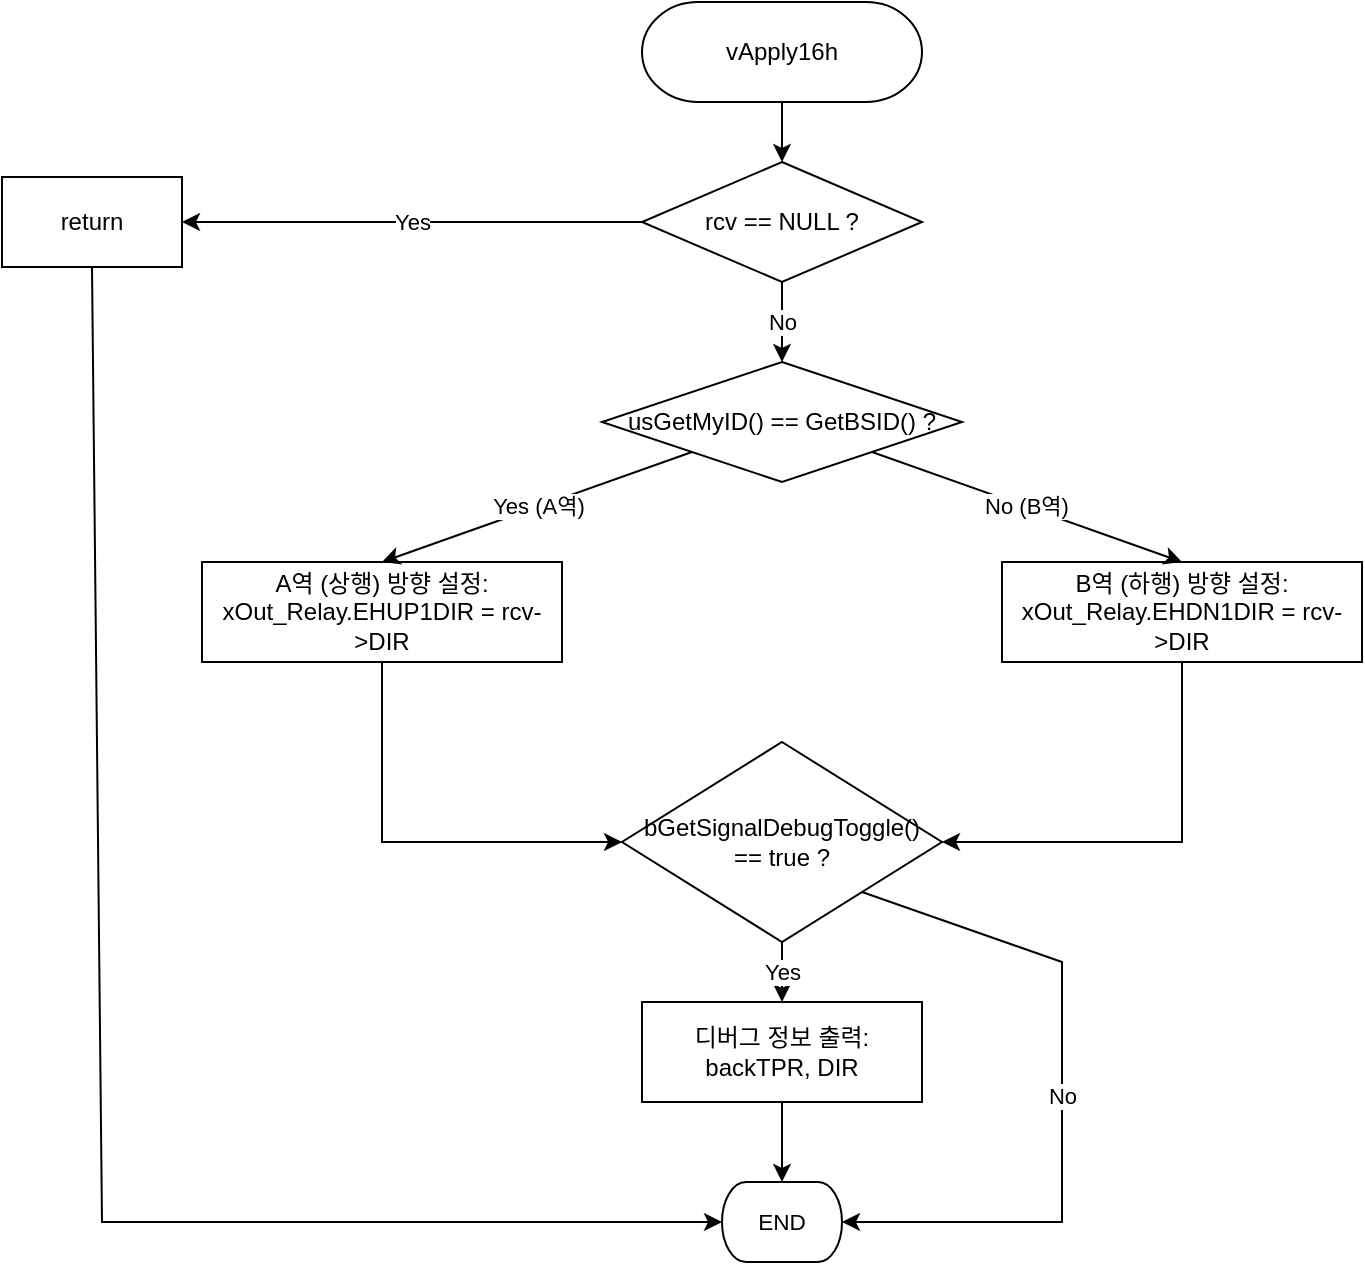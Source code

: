 <mxfile version="20.3.0" type="device" pages="5"><diagram id="k9ZunnrIGjmD31gXkSoa" name="vApply16h"><mxGraphModel dx="1209" dy="844" grid="1" gridSize="10" guides="1" tooltips="1" connect="1" arrows="1" fold="1" page="1" pageScale="1" pageWidth="827" pageHeight="1169" math="0" shadow="0"><root><mxCell id="0"/><mxCell id="1" parent="0"/><UserObject label="&lt;div style=&quot;&quot;&gt;&lt;font style=&quot;direction: ltr; line-height: 120%; opacity: 1;&quot;&gt;vApply16h&lt;/font&gt;&lt;/div&gt;" tags="순서도" id="Du2EGBB3eqvHjYYrZMoa-1"><mxCell style="verticalAlign=middle;align=center;overflow=width;vsdxID=2;fillColor=#FFFFFF;gradientColor=none;shape=stencil(tVLLDsIgEPwajiQIMfFe638Qu22JCM2Ctv69kK0Rm9qDibeZndkXC1NV6PUATIoQ0V9gNE3smToyKY3rAU1MiKmaqar1CB36m2uIDzo7M7r6e64wUZ4UOUWKB9GdIH4irzWu8B42vRrPScNFXZzN+5mvl3qJXE8mcPRRR+Pdh2Y1dsBTE95a3c0TkBRGgKEIb6wg1/r+ssCXd/vLCgm8z9caa+n6pb48dwrRV1H1Ew==);strokeColor=#000000;spacingTop=-1;spacingBottom=-1;spacingLeft=-1;spacingRight=-1;points=[[0.5,1,0],[0.5,0,0],[0,0.5,0],[1,0.5,0]];labelBackgroundColor=none;rounded=0;html=1;whiteSpace=wrap;strokeWidth=1;fontStyle=0" vertex="1" parent="1"><mxGeometry x="510" y="260" width="140" height="50" as="geometry"/></mxCell></UserObject><mxCell id="Du2EGBB3eqvHjYYrZMoa-2" value="rcv == NULL ?" style="rhombus;whiteSpace=wrap;html=1;strokeWidth=1;fontStyle=0;fillColor=none;strokeColor=#000000;" vertex="1" parent="1"><mxGeometry x="510" y="340" width="140" height="60" as="geometry"/></mxCell><mxCell id="Du2EGBB3eqvHjYYrZMoa-3" value="return" style="rounded=0;whiteSpace=wrap;html=1;strokeWidth=1;fontStyle=0;fillColor=none;strokeColor=#000000;" vertex="1" parent="1"><mxGeometry x="190" y="347.5" width="90" height="45" as="geometry"/></mxCell><mxCell id="Du2EGBB3eqvHjYYrZMoa-4" value="usGetMyID() == GetBSID() ?" style="rhombus;whiteSpace=wrap;html=1;strokeWidth=1;fontStyle=0;fillColor=none;strokeColor=#000000;" vertex="1" parent="1"><mxGeometry x="490" y="440" width="180" height="60" as="geometry"/></mxCell><mxCell id="Du2EGBB3eqvHjYYrZMoa-5" value="A역 (상행) 방향 설정:&#10;xOut_Relay.EHUP1DIR = rcv-&gt;DIR" style="rounded=0;whiteSpace=wrap;html=1;strokeWidth=1;fontStyle=0;fillColor=none;strokeColor=#000000;" vertex="1" parent="1"><mxGeometry x="290" y="540" width="180" height="50" as="geometry"/></mxCell><mxCell id="Du2EGBB3eqvHjYYrZMoa-6" value="B역 (하행) 방향 설정:&#10;xOut_Relay.EHDN1DIR = rcv-&gt;DIR" style="rounded=0;whiteSpace=wrap;html=1;strokeWidth=1;fontStyle=0;fillColor=none;strokeColor=#000000;" vertex="1" parent="1"><mxGeometry x="690" y="540" width="180" height="50" as="geometry"/></mxCell><mxCell id="Du2EGBB3eqvHjYYrZMoa-7" value="bGetSignalDebugToggle()&#10;== true ?" style="rhombus;whiteSpace=wrap;html=1;strokeWidth=1;fontStyle=0;fillColor=none;strokeColor=#000000;" vertex="1" parent="1"><mxGeometry x="500" y="630" width="160" height="100" as="geometry"/></mxCell><mxCell id="Du2EGBB3eqvHjYYrZMoa-8" value="디버그 정보 출력:&#10;backTPR, DIR" style="rounded=0;whiteSpace=wrap;html=1;strokeWidth=1;fontStyle=0;fillColor=none;strokeColor=#000000;" vertex="1" parent="1"><mxGeometry x="510" y="760" width="140" height="50" as="geometry"/></mxCell><UserObject label="&lt;div style=&quot;font-size: 1px&quot;&gt;&lt;font style=&quot;font-size:11.29px;font-family:Arial;color:#000000;direction:ltr;letter-spacing:0px;line-height:120%;opacity:1&quot;&gt;END&lt;br&gt;&lt;/font&gt;&lt;/div&gt;" tags="순서도" id="Du2EGBB3eqvHjYYrZMoa-9"><mxCell style="verticalAlign=middle;align=center;overflow=width;vsdxID=77;fillColor=#FFFFFF;gradientColor=none;shape=stencil(tVLLDsIgEPwajiQIMfFe638Qu22JCM2Ctv69kK0Rm9qDibeZndkXC1NV6PUATIoQ0V9gNE3smToyKY3rAU1MiKmaqar1CB36m2uIDzo7M7r6e64wUZ4UOUWKB9GdIH4irzWu8B42vRrPScNFXZzN+5mvl3qJXE8mcPRRR+Pdh2Y1dsBTE95a3c0TkBRGgKEIb6wg1/r+ssCXd/vLCgm8z9caa+n6pb48dwrRV1H1Ew==);strokeColor=#000000;spacingTop=-1;spacingBottom=-1;spacingLeft=-1;spacingRight=-1;points=[[0.5,1,0],[0.5,0,0],[0,0.5,0],[1,0.5,0]];labelBackgroundColor=none;rounded=0;html=1;whiteSpace=wrap;strokeWidth=1;fontStyle=0" vertex="1" parent="1"><mxGeometry x="550" y="850" width="60" height="40" as="geometry"/></mxCell></UserObject><mxCell id="Du2EGBB3eqvHjYYrZMoa-10" value="" style="endArrow=classic;html=1;rounded=0;exitX=0.5;exitY=1;exitDx=0;exitDy=0;exitPerimeter=0;entryX=0.5;entryY=0;entryDx=0;entryDy=0;" edge="1" parent="1" source="Du2EGBB3eqvHjYYrZMoa-1" target="Du2EGBB3eqvHjYYrZMoa-2"><mxGeometry width="50" height="50" relative="1" as="geometry"><mxPoint x="580" y="310" as="sourcePoint"/><mxPoint x="580" y="340" as="targetPoint"/></mxGeometry></mxCell><mxCell id="Du2EGBB3eqvHjYYrZMoa-11" value="Yes" style="endArrow=classic;html=1;rounded=0;exitX=0;exitY=0.5;exitDx=0;exitDy=0;entryX=1;entryY=0.5;entryDx=0;entryDy=0;" edge="1" parent="1" source="Du2EGBB3eqvHjYYrZMoa-2" target="Du2EGBB3eqvHjYYrZMoa-3"><mxGeometry width="50" height="50" relative="1" as="geometry"><mxPoint x="510" y="370" as="sourcePoint"/><mxPoint x="410" y="370" as="targetPoint"/></mxGeometry></mxCell><mxCell id="Du2EGBB3eqvHjYYrZMoa-12" value="No" style="endArrow=classic;html=1;rounded=0;exitX=0.5;exitY=1;exitDx=0;exitDy=0;entryX=0.5;entryY=0;entryDx=0;entryDy=0;" edge="1" parent="1" source="Du2EGBB3eqvHjYYrZMoa-2" target="Du2EGBB3eqvHjYYrZMoa-4"><mxGeometry width="50" height="50" relative="1" as="geometry"><mxPoint x="580" y="400" as="sourcePoint"/><mxPoint x="580" y="440" as="targetPoint"/></mxGeometry></mxCell><mxCell id="Du2EGBB3eqvHjYYrZMoa-13" value="Yes (A역)" style="endArrow=classic;html=1;rounded=0;exitX=0;exitY=1;exitDx=0;exitDy=0;entryX=0.5;entryY=0;entryDx=0;entryDy=0;" edge="1" parent="1" source="Du2EGBB3eqvHjYYrZMoa-4" target="Du2EGBB3eqvHjYYrZMoa-5"><mxGeometry width="50" height="50" relative="1" as="geometry"><mxPoint x="490" y="500" as="sourcePoint"/><mxPoint x="380" y="540" as="targetPoint"/></mxGeometry></mxCell><mxCell id="Du2EGBB3eqvHjYYrZMoa-14" value="No (B역)" style="endArrow=classic;html=1;rounded=0;exitX=1;exitY=1;exitDx=0;exitDy=0;entryX=0.5;entryY=0;entryDx=0;entryDy=0;" edge="1" parent="1" source="Du2EGBB3eqvHjYYrZMoa-4" target="Du2EGBB3eqvHjYYrZMoa-6"><mxGeometry width="50" height="50" relative="1" as="geometry"><mxPoint x="670" y="500" as="sourcePoint"/><mxPoint x="780" y="540" as="targetPoint"/></mxGeometry></mxCell><mxCell id="Du2EGBB3eqvHjYYrZMoa-15" value="" style="endArrow=classic;html=1;rounded=0;exitX=0.5;exitY=1;exitDx=0;exitDy=0;entryX=0;entryY=0.5;entryDx=0;entryDy=0;" edge="1" parent="1" source="Du2EGBB3eqvHjYYrZMoa-5" target="Du2EGBB3eqvHjYYrZMoa-7"><mxGeometry width="50" height="50" relative="1" as="geometry"><mxPoint x="380" y="590" as="sourcePoint"/><mxPoint x="510" y="680" as="targetPoint"/><Array as="points"><mxPoint x="380" y="680"/></Array></mxGeometry></mxCell><mxCell id="Du2EGBB3eqvHjYYrZMoa-16" value="" style="endArrow=classic;html=1;rounded=0;exitX=0.5;exitY=1;exitDx=0;exitDy=0;entryX=1;entryY=0.5;entryDx=0;entryDy=0;" edge="1" parent="1" source="Du2EGBB3eqvHjYYrZMoa-6" target="Du2EGBB3eqvHjYYrZMoa-7"><mxGeometry width="50" height="50" relative="1" as="geometry"><mxPoint x="780" y="590" as="sourcePoint"/><mxPoint x="650" y="680" as="targetPoint"/><Array as="points"><mxPoint x="780" y="680"/></Array></mxGeometry></mxCell><mxCell id="Du2EGBB3eqvHjYYrZMoa-17" value="Yes" style="endArrow=classic;html=1;rounded=0;exitX=0.5;exitY=1;exitDx=0;exitDy=0;entryX=0.5;entryY=0;entryDx=0;entryDy=0;" edge="1" parent="1" source="Du2EGBB3eqvHjYYrZMoa-7" target="Du2EGBB3eqvHjYYrZMoa-8"><mxGeometry width="50" height="50" relative="1" as="geometry"><mxPoint x="580" y="720" as="sourcePoint"/><mxPoint x="580" y="760" as="targetPoint"/></mxGeometry></mxCell><mxCell id="Du2EGBB3eqvHjYYrZMoa-18" value="" style="endArrow=classic;html=1;rounded=0;exitX=0.5;exitY=1;exitDx=0;exitDy=0;entryX=0.5;entryY=0;entryDx=0;entryDy=0;entryPerimeter=0;" edge="1" parent="1" source="Du2EGBB3eqvHjYYrZMoa-8" target="Du2EGBB3eqvHjYYrZMoa-9"><mxGeometry width="50" height="50" relative="1" as="geometry"><mxPoint x="580" y="810" as="sourcePoint"/><mxPoint x="580" y="850" as="targetPoint"/></mxGeometry></mxCell><mxCell id="Du2EGBB3eqvHjYYrZMoa-19" value="No" style="endArrow=classic;html=1;rounded=0;exitX=1;exitY=1;exitDx=0;exitDy=0;entryX=1;entryY=0.5;entryDx=0;entryDy=0;entryPerimeter=0;" edge="1" parent="1" source="Du2EGBB3eqvHjYYrZMoa-7" target="Du2EGBB3eqvHjYYrZMoa-9"><mxGeometry width="50" height="50" relative="1" as="geometry"><mxPoint x="650" y="680" as="sourcePoint"/><mxPoint x="610" y="870" as="targetPoint"/><Array as="points"><mxPoint x="720" y="740"/><mxPoint x="720" y="870"/></Array></mxGeometry></mxCell><mxCell id="qNsbAd7Y-r7zuyhN8ob8-1" value="" style="endArrow=classic;html=1;rounded=0;exitX=0.5;exitY=1;exitDx=0;exitDy=0;entryX=0;entryY=0.5;entryDx=0;entryDy=0;entryPerimeter=0;" edge="1" parent="1" source="Du2EGBB3eqvHjYYrZMoa-3" target="Du2EGBB3eqvHjYYrZMoa-9"><mxGeometry width="50" height="50" relative="1" as="geometry"><mxPoint x="390" y="620" as="sourcePoint"/><mxPoint x="440" y="570" as="targetPoint"/><Array as="points"><mxPoint x="240" y="870"/></Array></mxGeometry></mxCell></root></mxGraphModel></diagram><diagram id="3wcxG2ZFXZUl04AWTKmH" name="vExtract_Numbers"><mxGraphModel dx="1209" dy="844" grid="1" gridSize="10" guides="1" tooltips="1" connect="1" arrows="1" fold="1" page="1" pageScale="1" pageWidth="827" pageHeight="1169" math="0" shadow="0"><root><mxCell id="0"/><mxCell id="1" parent="0"/><mxCell id="d7vy7xu4bIKSDUcM1_LZ-2" value="Init: t[32], t_idx=0" style="rounded=0;whiteSpace=wrap;html=1;fillColor=none;strokeColor=#000000;" vertex="1" parent="1"><mxGeometry x="689.3" y="320" width="200" height="60" as="geometry"/></mxCell><mxCell id="d7vy7xu4bIKSDUcM1_LZ-3" value="in_len = strlen(in)" style="rounded=0;whiteSpace=wrap;html=1;fillColor=none;strokeColor=#000000;" vertex="1" parent="1"><mxGeometry x="689.3" y="410" width="200" height="60" as="geometry"/></mxCell><mxCell id="d7vy7xu4bIKSDUcM1_LZ-4" value="for i=0; i&lt;in_len ?" style="rhombus;whiteSpace=wrap;html=1;fillColor=none;strokeColor=#000000;" vertex="1" parent="1"><mxGeometry x="710" y="520" width="160" height="80" as="geometry"/></mxCell><mxCell id="d7vy7xu4bIKSDUcM1_LZ-5" value="isdigit(in[i]) ?" style="rhombus;whiteSpace=wrap;html=1;fillColor=none;strokeColor=#000000;" vertex="1" parent="1"><mxGeometry x="710" y="730" width="160" height="80" as="geometry"/></mxCell><mxCell id="d7vy7xu4bIKSDUcM1_LZ-6" value="t[t_idx]=in[i]; t_idx++" style="rounded=0;whiteSpace=wrap;html=1;fillColor=none;strokeColor=#000000;" vertex="1" parent="1"><mxGeometry x="705" y="870" width="170" height="40" as="geometry"/></mxCell><mxCell id="d7vy7xu4bIKSDUcM1_LZ-7" value="i++ (loop)" style="rounded=0;whiteSpace=wrap;html=1;fillColor=none;strokeColor=#000000;" vertex="1" parent="1"><mxGeometry x="920" y="1000" width="110" height="50" as="geometry"/></mxCell><mxCell id="d7vy7xu4bIKSDUcM1_LZ-8" value="t[t_idx] = '\\0'" style="rounded=0;whiteSpace=wrap;html=1;fillColor=none;strokeColor=#000000;" vertex="1" parent="1"><mxGeometry x="556.62" y="1020" width="125.35" height="50" as="geometry"/></mxCell><mxCell id="d7vy7xu4bIKSDUcM1_LZ-9" value="strcpy(extractednumbers, t)" style="rounded=0;whiteSpace=wrap;html=1;fillColor=none;strokeColor=#000000;" vertex="1" parent="1"><mxGeometry x="533.94" y="1150" width="170.7" height="50" as="geometry"/></mxCell><mxCell id="d7vy7xu4bIKSDUcM1_LZ-11" style="edgeStyle=orthogonalEdgeStyle;rounded=0;html=1;exitX=0.5;exitY=1;exitDx=0;exitDy=0;exitPerimeter=0;" edge="1" parent="1" source="hfyhXE3q8yV0sxHldmx7-1" target="d7vy7xu4bIKSDUcM1_LZ-2"><mxGeometry relative="1" as="geometry"><mxPoint x="789.3" y="290" as="sourcePoint"/></mxGeometry></mxCell><mxCell id="d7vy7xu4bIKSDUcM1_LZ-12" style="edgeStyle=orthogonalEdgeStyle;rounded=0;html=1;" edge="1" parent="1" source="d7vy7xu4bIKSDUcM1_LZ-2" target="d7vy7xu4bIKSDUcM1_LZ-3"><mxGeometry relative="1" as="geometry"/></mxCell><mxCell id="d7vy7xu4bIKSDUcM1_LZ-13" style="edgeStyle=orthogonalEdgeStyle;rounded=0;html=1;" edge="1" parent="1" source="d7vy7xu4bIKSDUcM1_LZ-3" target="d7vy7xu4bIKSDUcM1_LZ-4"><mxGeometry relative="1" as="geometry"/></mxCell><mxCell id="d7vy7xu4bIKSDUcM1_LZ-15" style="edgeStyle=orthogonalEdgeStyle;rounded=0;html=1;exitX=0.5;exitY=1;exitDx=0;exitDy=0;entryX=0.5;entryY=0;entryDx=0;entryDy=0;" edge="1" parent="1" source="d7vy7xu4bIKSDUcM1_LZ-4" target="d7vy7xu4bIKSDUcM1_LZ-29"><mxGeometry relative="1" as="geometry"/></mxCell><mxCell id="d7vy7xu4bIKSDUcM1_LZ-17" style="edgeStyle=orthogonalEdgeStyle;rounded=0;html=1;exitX=0;exitY=0.5;exitDx=0;exitDy=0;" edge="1" parent="1" source="d7vy7xu4bIKSDUcM1_LZ-4" target="d7vy7xu4bIKSDUcM1_LZ-8"><mxGeometry relative="1" as="geometry"/></mxCell><mxCell id="d7vy7xu4bIKSDUcM1_LZ-19" style="edgeStyle=orthogonalEdgeStyle;rounded=0;html=1;" edge="1" parent="1" source="d7vy7xu4bIKSDUcM1_LZ-5" target="d7vy7xu4bIKSDUcM1_LZ-6"><mxGeometry relative="1" as="geometry"/></mxCell><mxCell id="d7vy7xu4bIKSDUcM1_LZ-26" value="Yes" style="edgeLabel;html=1;align=center;verticalAlign=middle;resizable=0;points=[];" vertex="1" connectable="0" parent="d7vy7xu4bIKSDUcM1_LZ-19"><mxGeometry x="-0.346" y="-4" relative="1" as="geometry"><mxPoint as="offset"/></mxGeometry></mxCell><mxCell id="d7vy7xu4bIKSDUcM1_LZ-21" style="edgeStyle=orthogonalEdgeStyle;rounded=0;html=1;" edge="1" parent="1" source="d7vy7xu4bIKSDUcM1_LZ-5" target="d7vy7xu4bIKSDUcM1_LZ-7"><mxGeometry relative="1" as="geometry"/></mxCell><mxCell id="d7vy7xu4bIKSDUcM1_LZ-27" value="No" style="edgeLabel;html=1;align=center;verticalAlign=middle;resizable=0;points=[];" vertex="1" connectable="0" parent="d7vy7xu4bIKSDUcM1_LZ-21"><mxGeometry x="-0.611" y="3" relative="1" as="geometry"><mxPoint as="offset"/></mxGeometry></mxCell><mxCell id="d7vy7xu4bIKSDUcM1_LZ-23" style="edgeStyle=orthogonalEdgeStyle;rounded=0;html=1;exitX=1;exitY=0.5;exitDx=0;exitDy=0;entryX=1;entryY=0.5;entryDx=0;entryDy=0;" edge="1" parent="1" source="d7vy7xu4bIKSDUcM1_LZ-7" target="d7vy7xu4bIKSDUcM1_LZ-4"><mxGeometry relative="1" as="geometry"><mxPoint x="980" y="890" as="targetPoint"/></mxGeometry></mxCell><mxCell id="d7vy7xu4bIKSDUcM1_LZ-28" value="&lt;span style=&quot;font-size: 12px; background-color: rgb(236, 236, 236);&quot;&gt;Loop back&lt;/span&gt;" style="edgeLabel;html=1;align=center;verticalAlign=middle;resizable=0;points=[];" vertex="1" connectable="0" parent="d7vy7xu4bIKSDUcM1_LZ-23"><mxGeometry x="0.121" relative="1" as="geometry"><mxPoint as="offset"/></mxGeometry></mxCell><mxCell id="d7vy7xu4bIKSDUcM1_LZ-24" style="edgeStyle=orthogonalEdgeStyle;rounded=0;html=1;" edge="1" parent="1" source="d7vy7xu4bIKSDUcM1_LZ-8" target="d7vy7xu4bIKSDUcM1_LZ-9"><mxGeometry relative="1" as="geometry"/></mxCell><mxCell id="d7vy7xu4bIKSDUcM1_LZ-25" style="edgeStyle=orthogonalEdgeStyle;rounded=0;html=1;entryX=0.5;entryY=0;entryDx=0;entryDy=0;entryPerimeter=0;" edge="1" parent="1" source="d7vy7xu4bIKSDUcM1_LZ-9" target="DBRu5ljZS1GIe6ml2C5b-1"><mxGeometry relative="1" as="geometry"><mxPoint x="619.3" y="1260" as="targetPoint"/></mxGeometry></mxCell><mxCell id="d7vy7xu4bIKSDUcM1_LZ-29" value="iTmpD = in[ i ];" style="rounded=0;whiteSpace=wrap;html=1;fillColor=none;strokeColor=#000000;" vertex="1" parent="1"><mxGeometry x="735" y="630" width="110" height="50" as="geometry"/></mxCell><mxCell id="d7vy7xu4bIKSDUcM1_LZ-30" value="" style="endArrow=classic;html=1;rounded=0;entryX=0.5;entryY=0;entryDx=0;entryDy=0;exitX=0.5;exitY=1;exitDx=0;exitDy=0;" edge="1" parent="1" source="d7vy7xu4bIKSDUcM1_LZ-29" target="d7vy7xu4bIKSDUcM1_LZ-5"><mxGeometry width="50" height="50" relative="1" as="geometry"><mxPoint x="750" y="950" as="sourcePoint"/><mxPoint x="800" y="900" as="targetPoint"/></mxGeometry></mxCell><mxCell id="d7vy7xu4bIKSDUcM1_LZ-31" value="" style="endArrow=classic;html=1;rounded=0;entryX=0;entryY=0.5;entryDx=0;entryDy=0;exitX=0.5;exitY=1;exitDx=0;exitDy=0;" edge="1" parent="1" source="d7vy7xu4bIKSDUcM1_LZ-6" target="d7vy7xu4bIKSDUcM1_LZ-7"><mxGeometry width="50" height="50" relative="1" as="geometry"><mxPoint x="750" y="950" as="sourcePoint"/><mxPoint x="800" y="900" as="targetPoint"/><Array as="points"><mxPoint x="790" y="1025"/></Array></mxGeometry></mxCell><UserObject label="&lt;div style=&quot;&quot;&gt;&lt;font style=&quot;direction: ltr; line-height: 120%; opacity: 1;&quot;&gt;vExtract_Numbers&lt;/font&gt;&lt;/div&gt;" tags="순서도" id="hfyhXE3q8yV0sxHldmx7-1"><mxCell style="verticalAlign=middle;align=center;overflow=width;vsdxID=2;fillColor=#FFFFFF;gradientColor=none;shape=stencil(tVLLDsIgEPwajiQIMfFe638Qu22JCM2Ctv69kK0Rm9qDibeZndkXC1NV6PUATIoQ0V9gNE3smToyKY3rAU1MiKmaqar1CB36m2uIDzo7M7r6e64wUZ4UOUWKB9GdIH4irzWu8B42vRrPScNFXZzN+5mvl3qJXE8mcPRRR+Pdh2Y1dsBTE95a3c0TkBRGgKEIb6wg1/r+ssCXd/vLCgm8z9caa+n6pb48dwrRV1H1Ew==);strokeColor=#000000;spacingTop=-1;spacingBottom=-1;spacingLeft=-1;spacingRight=-1;points=[[0.5,1,0],[0.5,0,0],[0,0.5,0],[1,0.5,0]];labelBackgroundColor=none;rounded=0;html=1;whiteSpace=wrap;strokeWidth=1;fontStyle=0" vertex="1" parent="1"><mxGeometry x="720" y="220" width="140" height="50" as="geometry"/></mxCell></UserObject><UserObject label="&lt;div style=&quot;font-size: 1px&quot;&gt;&lt;font style=&quot;font-size:11.29px;font-family:Arial;color:#000000;direction:ltr;letter-spacing:0px;line-height:120%;opacity:1&quot;&gt;END&lt;br&gt;&lt;/font&gt;&lt;/div&gt;" tags="순서도" id="DBRu5ljZS1GIe6ml2C5b-1"><mxCell style="verticalAlign=middle;align=center;overflow=width;vsdxID=77;fillColor=#FFFFFF;gradientColor=none;shape=stencil(tVLLDsIgEPwajiQIMfFe638Qu22JCM2Ctv69kK0Rm9qDibeZndkXC1NV6PUATIoQ0V9gNE3smToyKY3rAU1MiKmaqar1CB36m2uIDzo7M7r6e64wUZ4UOUWKB9GdIH4irzWu8B42vRrPScNFXZzN+5mvl3qJXE8mcPRRR+Pdh2Y1dsBTE95a3c0TkBRGgKEIb6wg1/r+ssCXd/vLCgm8z9caa+n6pb48dwrRV1H1Ew==);strokeColor=#000000;spacingTop=-1;spacingBottom=-1;spacingLeft=-1;spacingRight=-1;points=[[0.5,1,0],[0.5,0,0],[0,0.5,0],[1,0.5,0]];labelBackgroundColor=none;rounded=0;html=1;whiteSpace=wrap;strokeWidth=1;fontStyle=0" vertex="1" parent="1"><mxGeometry x="578.95" y="1280" width="80.7" height="60" as="geometry"/></mxCell></UserObject></root></mxGraphModel></diagram><diagram id="rm_bwHWHfLiEm8budUzD" name="vApply2Ah"><mxGraphModel dx="1209" dy="844" grid="1" gridSize="10" guides="1" tooltips="1" connect="1" arrows="1" fold="1" page="1" pageScale="1" pageWidth="827" pageHeight="1169" math="0" shadow="0"><root><mxCell id="0"/><mxCell id="1" parent="0"/><UserObject label="&lt;div style=&quot;&quot;&gt;&lt;font style=&quot;direction: ltr; line-height: 120%; opacity: 1;&quot;&gt;vApply2Ah&lt;br&gt;&lt;/font&gt;&lt;/div&gt;" tags="순서도" id="RsXRTVVmtSq9loW0Mok4-1"><mxCell style="verticalAlign=middle;align=center;overflow=width;vsdxID=2;fillColor=#FFFFFF;gradientColor=none;shape=stencil(tVLLDsIgEPwajiQIMfFe638Qu22JCM2Ctv69kK0Rm9qDibeZndkXC1NV6PUATIoQ0V9gNE3smToyKY3rAU1MiKmaqar1CB36m2uIDzo7M7r6e64wUZ4UOUWKB9GdIH4irzWu8B42vRrPScNFXZzN+5mvl3qJXE8mcPRRR+Pdh2Y1dsBTE95a3c0TkBRGgKEIb6wg1/r+ssCXd/vLCgm8z9caa+n6pb48dwrRV1H1Ew==);strokeColor=#000000;spacingTop=-1;spacingBottom=-1;spacingLeft=-1;spacingRight=-1;points=[[0.5,1,0],[0.5,0,0],[0,0.5,0],[1,0.5,0]];labelBackgroundColor=none;rounded=0;html=1;whiteSpace=wrap;strokeWidth=1;fontStyle=0" vertex="1" parent="1"><mxGeometry x="540" y="260" width="140" height="40" as="geometry"/></mxCell></UserObject><mxCell id="RsXRTVVmtSq9loW0Mok4-2" value="rcv == NULL ?" style="rhombus;whiteSpace=wrap;html=1;strokeWidth=1;fontStyle=0;fillColor=none;strokeColor=#000000;" vertex="1" parent="1"><mxGeometry x="540" y="340" width="140" height="60" as="geometry"/></mxCell><mxCell id="RsXRTVVmtSq9loW0Mok4-3" value="return" style="rounded=0;whiteSpace=wrap;html=1;strokeWidth=1;fontStyle=0;fillColor=none;strokeColor=#000000;" vertex="1" parent="1"><mxGeometry x="180" y="345" width="100" height="50" as="geometry"/></mxCell><mxCell id="RsXRTVVmtSq9loW0Mok4-4" value="usGetMyID() == GetBSID() ?" style="rhombus;whiteSpace=wrap;html=1;strokeWidth=1;fontStyle=0;fillColor=none;strokeColor=#000000;" vertex="1" parent="1"><mxGeometry x="520" y="440" width="180" height="60" as="geometry"/></mxCell><mxCell id="RsXRTVVmtSq9loW0Mok4-5" value="A역 릴레이 설정 (B값 사용):&#10;EHUPZR = B_UPZR&#10;EH1BT = B_1BT&#10;EHDNDR = B_DNDR&#10;EHCNR = B_CNR&#10;EH3RR = B_3RR&#10;EHDNBLT = B_DNBLT" style="rounded=0;whiteSpace=wrap;html=1;strokeWidth=1;fontStyle=0;fillColor=none;strokeColor=#000000;" vertex="1" parent="1"><mxGeometry x="314" y="540" width="200" height="120" as="geometry"/></mxCell><mxCell id="RsXRTVVmtSq9loW0Mok4-6" value="B역 릴레이 설정 (A값 사용):&#10;EHDNZR = A_DNZR&#10;EH2BT = A_2BT&#10;EHUPDR = A_UPDR&#10;EHCNR = A_CNR&#10;EH4RR = A_4RR&#10;EHUPBLT = A_UPBLT" style="rounded=0;whiteSpace=wrap;html=1;strokeWidth=1;fontStyle=0;fillColor=none;strokeColor=#000000;" vertex="1" parent="1"><mxGeometry x="700" y="540" width="200" height="120" as="geometry"/></mxCell><mxCell id="RsXRTVVmtSq9loW0Mok4-7" value="bGetSignalDebugToggle()&#10;== true ?" style="rhombus;whiteSpace=wrap;html=1;strokeWidth=1;fontStyle=0;fillColor=none;strokeColor=#000000;" vertex="1" parent="1"><mxGeometry x="530" y="690" width="160" height="100" as="geometry"/></mxCell><mxCell id="RsXRTVVmtSq9loW0Mok4-8" value="usGetMyID() == GetBSID() ?" style="rhombus;whiteSpace=wrap;html=1;strokeWidth=1;fontStyle=0;fillColor=none;strokeColor=#000000;" vertex="1" parent="1"><mxGeometry x="520" y="820" width="180" height="60" as="geometry"/></mxCell><mxCell id="RsXRTVVmtSq9loW0Mok4-9" value="A역 디버그 출력:&#10;B_UPZR, B_1BT, B_DNDR&#10;B_CNR, B_3RR, B_DNBLT" style="rounded=0;whiteSpace=wrap;html=1;strokeWidth=1;fontStyle=0;fillColor=none;strokeColor=#000000;" vertex="1" parent="1"><mxGeometry x="414" y="940" width="180" height="60" as="geometry"/></mxCell><mxCell id="RsXRTVVmtSq9loW0Mok4-10" value="B역 디버그 출력:&#10;A_DNZR, A_2BT, A_UPDR&#10;A_CNR, A_4RR, A_UPBLT" style="rounded=0;whiteSpace=wrap;html=1;strokeWidth=1;fontStyle=0;fillColor=none;strokeColor=#000000;" vertex="1" parent="1"><mxGeometry x="630" y="940" width="180" height="60" as="geometry"/></mxCell><mxCell id="RsXRTVVmtSq9loW0Mok4-12" value="" style="endArrow=classic;html=1;rounded=0;exitX=0.5;exitY=1;exitDx=0;exitDy=0;exitPerimeter=0;entryX=0.5;entryY=0;entryDx=0;entryDy=0;" edge="1" parent="1" source="RsXRTVVmtSq9loW0Mok4-1" target="RsXRTVVmtSq9loW0Mok4-2"><mxGeometry width="50" height="50" relative="1" as="geometry"><mxPoint x="610" y="310" as="sourcePoint"/><mxPoint x="610" y="340" as="targetPoint"/></mxGeometry></mxCell><mxCell id="RsXRTVVmtSq9loW0Mok4-13" value="Yes" style="endArrow=classic;html=1;rounded=0;exitX=0;exitY=0.5;exitDx=0;exitDy=0;entryX=1;entryY=0.5;entryDx=0;entryDy=0;" edge="1" parent="1" source="RsXRTVVmtSq9loW0Mok4-2" target="RsXRTVVmtSq9loW0Mok4-3"><mxGeometry width="50" height="50" relative="1" as="geometry"><mxPoint x="540" y="370" as="sourcePoint"/><mxPoint x="440" y="370" as="targetPoint"/></mxGeometry></mxCell><mxCell id="RsXRTVVmtSq9loW0Mok4-14" value="No" style="endArrow=classic;html=1;rounded=0;exitX=0.5;exitY=1;exitDx=0;exitDy=0;entryX=0.5;entryY=0;entryDx=0;entryDy=0;" edge="1" parent="1" source="RsXRTVVmtSq9loW0Mok4-2" target="RsXRTVVmtSq9loW0Mok4-4"><mxGeometry width="50" height="50" relative="1" as="geometry"><mxPoint x="610" y="400" as="sourcePoint"/><mxPoint x="610" y="440" as="targetPoint"/></mxGeometry></mxCell><mxCell id="RsXRTVVmtSq9loW0Mok4-15" value="Yes (A역)" style="endArrow=classic;html=1;rounded=0;exitX=0;exitY=1;exitDx=0;exitDy=0;entryX=0.5;entryY=0;entryDx=0;entryDy=0;" edge="1" parent="1" source="RsXRTVVmtSq9loW0Mok4-4" target="RsXRTVVmtSq9loW0Mok4-5"><mxGeometry width="50" height="50" relative="1" as="geometry"><mxPoint x="520" y="500" as="sourcePoint"/><mxPoint x="380" y="540" as="targetPoint"/></mxGeometry></mxCell><mxCell id="RsXRTVVmtSq9loW0Mok4-16" value="No (B역)" style="endArrow=classic;html=1;rounded=0;exitX=1;exitY=1;exitDx=0;exitDy=0;entryX=0.5;entryY=0;entryDx=0;entryDy=0;" edge="1" parent="1" source="RsXRTVVmtSq9loW0Mok4-4" target="RsXRTVVmtSq9loW0Mok4-6"><mxGeometry width="50" height="50" relative="1" as="geometry"><mxPoint x="700" y="500" as="sourcePoint"/><mxPoint x="820" y="540" as="targetPoint"/></mxGeometry></mxCell><mxCell id="RsXRTVVmtSq9loW0Mok4-17" value="" style="endArrow=classic;html=1;rounded=0;exitX=0.5;exitY=1;exitDx=0;exitDy=0;entryX=0;entryY=0.5;entryDx=0;entryDy=0;" edge="1" parent="1" source="RsXRTVVmtSq9loW0Mok4-5" target="RsXRTVVmtSq9loW0Mok4-7"><mxGeometry width="50" height="50" relative="1" as="geometry"><mxPoint x="380" y="660" as="sourcePoint"/><mxPoint x="540" y="740" as="targetPoint"/><Array as="points"><mxPoint x="414" y="740"/></Array></mxGeometry></mxCell><mxCell id="RsXRTVVmtSq9loW0Mok4-18" value="" style="endArrow=classic;html=1;rounded=0;exitX=0.5;exitY=1;exitDx=0;exitDy=0;entryX=1;entryY=0;entryDx=0;entryDy=0;" edge="1" parent="1" source="RsXRTVVmtSq9loW0Mok4-6" target="RsXRTVVmtSq9loW0Mok4-7"><mxGeometry width="50" height="50" relative="1" as="geometry"><mxPoint x="820" y="660" as="sourcePoint"/><mxPoint x="680" y="740" as="targetPoint"/><Array as="points"><mxPoint x="740" y="690"/></Array></mxGeometry></mxCell><mxCell id="RsXRTVVmtSq9loW0Mok4-19" value="Yes" style="endArrow=classic;html=1;rounded=0;exitX=0.5;exitY=1;exitDx=0;exitDy=0;entryX=0.5;entryY=0;entryDx=0;entryDy=0;" edge="1" parent="1" source="RsXRTVVmtSq9loW0Mok4-7" target="RsXRTVVmtSq9loW0Mok4-8"><mxGeometry width="50" height="50" relative="1" as="geometry"><mxPoint x="610" y="780" as="sourcePoint"/><mxPoint x="610" y="820" as="targetPoint"/></mxGeometry></mxCell><mxCell id="RsXRTVVmtSq9loW0Mok4-20" value="Yes (A역)" style="endArrow=classic;html=1;rounded=0;exitX=0;exitY=1;exitDx=0;exitDy=0;entryX=0.5;entryY=0;entryDx=0;entryDy=0;" edge="1" parent="1" source="RsXRTVVmtSq9loW0Mok4-8" target="RsXRTVVmtSq9loW0Mok4-9"><mxGeometry width="50" height="50" relative="1" as="geometry"><mxPoint x="520" y="880" as="sourcePoint"/><mxPoint x="410" y="920" as="targetPoint"/></mxGeometry></mxCell><mxCell id="RsXRTVVmtSq9loW0Mok4-21" value="No (B역)" style="endArrow=classic;html=1;rounded=0;exitX=1;exitY=1;exitDx=0;exitDy=0;entryX=0.5;entryY=0;entryDx=0;entryDy=0;" edge="1" parent="1" source="RsXRTVVmtSq9loW0Mok4-8" target="RsXRTVVmtSq9loW0Mok4-10"><mxGeometry width="50" height="50" relative="1" as="geometry"><mxPoint x="700" y="880" as="sourcePoint"/><mxPoint x="810" y="920" as="targetPoint"/></mxGeometry></mxCell><mxCell id="RsXRTVVmtSq9loW0Mok4-22" value="" style="endArrow=classic;html=1;rounded=0;exitX=0.5;exitY=1;exitDx=0;exitDy=0;entryX=0.5;entryY=0;entryDx=0;entryDy=0;entryPerimeter=0;" edge="1" parent="1" source="RsXRTVVmtSq9loW0Mok4-9" target="q4ALWJSsKz_Ma0kHmSms-1"><mxGeometry width="50" height="50" relative="1" as="geometry"><mxPoint x="410" y="980" as="sourcePoint"/><mxPoint x="580" y="1040" as="targetPoint"/><Array as="points"/></mxGeometry></mxCell><mxCell id="RsXRTVVmtSq9loW0Mok4-23" value="" style="endArrow=classic;html=1;rounded=0;exitX=0.5;exitY=1;exitDx=0;exitDy=0;entryX=0.5;entryY=0;entryDx=0;entryDy=0;entryPerimeter=0;" edge="1" parent="1" source="RsXRTVVmtSq9loW0Mok4-10" target="q4ALWJSsKz_Ma0kHmSms-1"><mxGeometry width="50" height="50" relative="1" as="geometry"><mxPoint x="810" y="980" as="sourcePoint"/><mxPoint x="640" y="1040" as="targetPoint"/><Array as="points"><mxPoint x="690" y="1040"/></Array></mxGeometry></mxCell><mxCell id="RsXRTVVmtSq9loW0Mok4-24" value="No" style="endArrow=classic;html=1;rounded=0;exitX=1;exitY=0.5;exitDx=0;exitDy=0;entryX=1;entryY=0.5;entryDx=0;entryDy=0;entryPerimeter=0;" edge="1" parent="1" source="RsXRTVVmtSq9loW0Mok4-7" target="q4ALWJSsKz_Ma0kHmSms-1"><mxGeometry width="50" height="50" relative="1" as="geometry"><mxPoint x="680" y="740" as="sourcePoint"/><mxPoint x="610" y="1020" as="targetPoint"/><Array as="points"><mxPoint x="910" y="740"/><mxPoint x="910" y="1150"/></Array></mxGeometry></mxCell><UserObject label="&lt;div style=&quot;font-size: 1px&quot;&gt;&lt;font style=&quot;font-size:11.29px;font-family:Arial;color:#000000;direction:ltr;letter-spacing:0px;line-height:120%;opacity:1&quot;&gt;END&lt;br&gt;&lt;/font&gt;&lt;/div&gt;" tags="순서도" id="q4ALWJSsKz_Ma0kHmSms-1"><mxCell style="verticalAlign=middle;align=center;overflow=width;vsdxID=77;fillColor=#FFFFFF;gradientColor=none;shape=stencil(tVLLDsIgEPwajiQIMfFe638Qu22JCM2Ctv69kK0Rm9qDibeZndkXC1NV6PUATIoQ0V9gNE3smToyKY3rAU1MiKmaqar1CB36m2uIDzo7M7r6e64wUZ4UOUWKB9GdIH4irzWu8B42vRrPScNFXZzN+5mvl3qJXE8mcPRRR+Pdh2Y1dsBTE95a3c0TkBRGgKEIb6wg1/r+ssCXd/vLCgm8z9caa+n6pb48dwrRV1H1Ew==);strokeColor=#000000;spacingTop=-1;spacingBottom=-1;spacingLeft=-1;spacingRight=-1;points=[[0.5,1,0],[0.5,0,0],[0,0.5,0],[1,0.5,0]];labelBackgroundColor=none;rounded=0;html=1;whiteSpace=wrap;strokeWidth=1;fontStyle=0" vertex="1" parent="1"><mxGeometry x="569.65" y="1120" width="80.7" height="60" as="geometry"/></mxCell></UserObject><mxCell id="q4ALWJSsKz_Ma0kHmSms-2" value="" style="endArrow=classic;html=1;rounded=0;exitX=0.5;exitY=1;exitDx=0;exitDy=0;entryX=0;entryY=0.5;entryDx=0;entryDy=0;entryPerimeter=0;" edge="1" parent="1" source="RsXRTVVmtSq9loW0Mok4-3" target="q4ALWJSsKz_Ma0kHmSms-1"><mxGeometry width="50" height="50" relative="1" as="geometry"><mxPoint x="390" y="800" as="sourcePoint"/><mxPoint x="440" y="750" as="targetPoint"/><Array as="points"><mxPoint x="300" y="1020"/></Array></mxGeometry></mxCell></root></mxGraphModel></diagram><diagram id="S_eQXWbH1Nn9o91GDp5j" name="vApply18h"><mxGraphModel dx="1209" dy="844" grid="1" gridSize="10" guides="1" tooltips="1" connect="1" arrows="1" fold="1" page="1" pageScale="1" pageWidth="827" pageHeight="1169" math="0" shadow="0"><root><mxCell id="0"/><mxCell id="1" parent="0"/><UserObject label="&lt;div style=&quot;&quot;&gt;&lt;font style=&quot;direction: ltr; line-height: 120%; opacity: 1;&quot;&gt;vApply18h&lt;br&gt;&lt;/font&gt;&lt;/div&gt;" tags="순서도" id="wd3Sd2ZTOUPHB036RrPs-1"><mxCell style="verticalAlign=middle;align=center;overflow=width;vsdxID=2;fillColor=#FFFFFF;gradientColor=none;shape=stencil(tVLLDsIgEPwajiQIMfFe638Qu22JCM2Ctv69kK0Rm9qDibeZndkXC1NV6PUATIoQ0V9gNE3smToyKY3rAU1MiKmaqar1CB36m2uIDzo7M7r6e64wUZ4UOUWKB9GdIH4irzWu8B42vRrPScNFXZzN+5mvl3qJXE8mcPRRR+Pdh2Y1dsBTE95a3c0TkBRGgKEIb6wg1/r+ssCXd/vLCgm8z9caa+n6pb48dwrRV1H1Ew==);strokeColor=#000000;spacingTop=-1;spacingBottom=-1;spacingLeft=-1;spacingRight=-1;points=[[0.5,1,0],[0.5,0,0],[0,0.5,0],[1,0.5,0]];labelBackgroundColor=none;rounded=0;html=1;whiteSpace=wrap;strokeWidth=1;fontStyle=0" vertex="1" parent="1"><mxGeometry x="535" y="260" width="130" height="50" as="geometry"/></mxCell></UserObject><mxCell id="wd3Sd2ZTOUPHB036RrPs-2" value="rcv == NULL ?" style="rhombus;whiteSpace=wrap;html=1;strokeWidth=1;fontStyle=0;fillColor=none;strokeColor=#000000;" vertex="1" parent="1"><mxGeometry x="520" y="350" width="160" height="80" as="geometry"/></mxCell><mxCell id="wd3Sd2ZTOUPHB036RrPs-3" value="return" style="rounded=0;whiteSpace=wrap;html=1;strokeWidth=1;fontStyle=0;fillColor=none;strokeColor=#000000;" vertex="1" parent="1"><mxGeometry x="200" y="360" width="100" height="60" as="geometry"/></mxCell><mxCell id="wd3Sd2ZTOUPHB036RrPs-4" value="usGetMyID() == GetBSID() ?" style="rhombus;whiteSpace=wrap;html=1;strokeWidth=1;fontStyle=0;fillColor=#FFE6CC;strokeColor=#000000;" vertex="1" parent="1"><mxGeometry x="500" y="470" width="200" height="80" as="geometry"/></mxCell><mxCell id="wd3Sd2ZTOUPHB036RrPs-5" value="A 역&#10;(처리 없음)" style="rounded=0;whiteSpace=wrap;html=1;strokeWidth=1;fontStyle=0;fillColor=none;strokeColor=#000000;" vertex="1" parent="1"><mxGeometry x="400" y="610" width="120" height="60" as="geometry"/></mxCell><mxCell id="wd3Sd2ZTOUPHB036RrPs-6" value="B 역&#10;xOut_Relay.ucYY = rcv-&gt;Eh3&#10;xOut_Relay.ucY = rcv-&gt;Eh2&#10;xOut_Relay.ucYGG = rcv-&gt;Eh1&#10;xOut_Relay.EHDNZR = rcv-&gt;DNZR&#10;xOut_Relay.EHDN1DIR = rcv-&gt;UPDIR" style="rounded=0;whiteSpace=wrap;html=1;strokeWidth=1;fontStyle=0;fillColor=none;strokeColor=#000000;" vertex="1" parent="1"><mxGeometry x="640" y="570" width="220" height="140" as="geometry"/></mxCell><mxCell id="wd3Sd2ZTOUPHB036RrPs-7" value="bGetSignalDebugToggle()&#10;== true ?" style="rhombus;whiteSpace=wrap;html=1;strokeWidth=1;fontStyle=0;fillColor=none;strokeColor=#000000;" vertex="1" parent="1"><mxGeometry x="660" y="760" width="180" height="80" as="geometry"/></mxCell><mxCell id="wd3Sd2ZTOUPHB036RrPs-8" value="디버그 출력:&#10;- Eh1, Eh2, Eh3, Eh4 값&#10;- 신호 상태 판단&#10;  (R, YY, Y, YG, G)&#10;- EMS, TPR 값&#10;- UPDIR, DNZR 값" style="rounded=0;whiteSpace=wrap;html=1;strokeWidth=1;fontStyle=0;fillColor=none;strokeColor=#000000;" vertex="1" parent="1"><mxGeometry x="640" y="920" width="220" height="120" as="geometry"/></mxCell><UserObject label="&lt;div style=&quot;font-size: 1px&quot;&gt;&lt;font style=&quot;font-size:11.29px;font-family:Arial;color:#000000;direction:ltr;letter-spacing:0px;line-height:120%;opacity:1&quot;&gt;END&lt;br&gt;&lt;/font&gt;&lt;/div&gt;" tags="순서도" id="wd3Sd2ZTOUPHB036RrPs-9"><mxCell style="verticalAlign=middle;align=center;overflow=width;vsdxID=77;fillColor=#FFFFFF;gradientColor=none;shape=stencil(tVLLDsIgEPwajiQIMfFe638Qu22JCM2Ctv69kK0Rm9qDibeZndkXC1NV6PUATIoQ0V9gNE3smToyKY3rAU1MiKmaqar1CB36m2uIDzo7M7r6e64wUZ4UOUWKB9GdIH4irzWu8B42vRrPScNFXZzN+5mvl3qJXE8mcPRRR+Pdh2Y1dsBTE95a3c0TkBRGgKEIb6wg1/r+ssCXd/vLCgm8z9caa+n6pb48dwrRV1H1Ew==);strokeColor=#000000;spacingTop=-1;spacingBottom=-1;spacingLeft=-1;spacingRight=-1;points=[[0.5,1,0],[0.5,0,0],[0,0.5,0],[1,0.5,0]];labelBackgroundColor=none;rounded=0;html=1;whiteSpace=wrap;strokeWidth=1;fontStyle=0" vertex="1" parent="1"><mxGeometry x="425" y="1110" width="75" height="50" as="geometry"/></mxCell></UserObject><mxCell id="wd3Sd2ZTOUPHB036RrPs-10" value="" style="endArrow=classic;html=1;rounded=0;exitX=0.5;exitY=1;exitDx=0;exitDy=0;exitPerimeter=0;entryX=0.5;entryY=0;entryDx=0;entryDy=0;" edge="1" parent="1" source="wd3Sd2ZTOUPHB036RrPs-1" target="wd3Sd2ZTOUPHB036RrPs-2"><mxGeometry width="50" height="50" relative="1" as="geometry"><mxPoint x="600" y="320" as="sourcePoint"/><mxPoint x="600" y="350" as="targetPoint"/></mxGeometry></mxCell><mxCell id="wd3Sd2ZTOUPHB036RrPs-11" value="YES" style="endArrow=classic;html=1;rounded=0;exitX=0;exitY=0.5;exitDx=0;exitDy=0;entryX=1;entryY=0.5;entryDx=0;entryDy=0;" edge="1" parent="1" source="wd3Sd2ZTOUPHB036RrPs-2" target="wd3Sd2ZTOUPHB036RrPs-3"><mxGeometry width="50" height="50" relative="1" as="geometry"><mxPoint x="680" y="390" as="sourcePoint"/><mxPoint x="760" y="390" as="targetPoint"/></mxGeometry></mxCell><mxCell id="wd3Sd2ZTOUPHB036RrPs-12" value="NO" style="endArrow=classic;html=1;rounded=0;exitX=0.5;exitY=1;exitDx=0;exitDy=0;entryX=0.5;entryY=0;entryDx=0;entryDy=0;" edge="1" parent="1" source="wd3Sd2ZTOUPHB036RrPs-2" target="wd3Sd2ZTOUPHB036RrPs-4"><mxGeometry width="50" height="50" relative="1" as="geometry"><mxPoint x="600" y="430" as="sourcePoint"/><mxPoint x="600" y="470" as="targetPoint"/></mxGeometry></mxCell><mxCell id="wd3Sd2ZTOUPHB036RrPs-13" value="YES" style="endArrow=classic;html=1;rounded=0;exitX=0;exitY=0.5;exitDx=0;exitDy=0;entryX=0.5;entryY=0;entryDx=0;entryDy=0;" edge="1" parent="1" source="wd3Sd2ZTOUPHB036RrPs-4" target="wd3Sd2ZTOUPHB036RrPs-5"><mxGeometry width="50" height="50" relative="1" as="geometry"><mxPoint x="500" y="510" as="sourcePoint"/><mxPoint x="360" y="580" as="targetPoint"/></mxGeometry></mxCell><mxCell id="wd3Sd2ZTOUPHB036RrPs-14" value="NO" style="endArrow=classic;html=1;rounded=0;exitX=1;exitY=0.5;exitDx=0;exitDy=0;entryX=0.5;entryY=0;entryDx=0;entryDy=0;" edge="1" parent="1" source="wd3Sd2ZTOUPHB036RrPs-4" target="wd3Sd2ZTOUPHB036RrPs-6"><mxGeometry width="50" height="50" relative="1" as="geometry"><mxPoint x="700" y="510" as="sourcePoint"/><mxPoint x="660" y="610" as="targetPoint"/></mxGeometry></mxCell><mxCell id="wd3Sd2ZTOUPHB036RrPs-15" value="" style="endArrow=classic;html=1;rounded=0;exitX=0.5;exitY=1;exitDx=0;exitDy=0;entryX=0.5;entryY=0;entryDx=0;entryDy=0;" edge="1" parent="1" source="wd3Sd2ZTOUPHB036RrPs-6" target="wd3Sd2ZTOUPHB036RrPs-7"><mxGeometry width="50" height="50" relative="1" as="geometry"><mxPoint x="770" y="680" as="sourcePoint"/><mxPoint x="770" y="720" as="targetPoint"/></mxGeometry></mxCell><mxCell id="wd3Sd2ZTOUPHB036RrPs-16" value="YES" style="endArrow=classic;html=1;rounded=0;exitX=0.5;exitY=1;exitDx=0;exitDy=0;entryX=0.5;entryY=0;entryDx=0;entryDy=0;" edge="1" parent="1" source="wd3Sd2ZTOUPHB036RrPs-7" target="wd3Sd2ZTOUPHB036RrPs-8"><mxGeometry width="50" height="50" relative="1" as="geometry"><mxPoint x="770" y="800" as="sourcePoint"/><mxPoint x="770" y="840" as="targetPoint"/></mxGeometry></mxCell><mxCell id="wd3Sd2ZTOUPHB036RrPs-17" value="NO" style="endArrow=classic;html=1;rounded=0;exitX=0;exitY=0.5;exitDx=0;exitDy=0;entryX=0.5;entryY=0;entryDx=0;entryDy=0;entryPerimeter=0;" edge="1" parent="1" source="wd3Sd2ZTOUPHB036RrPs-7" target="wd3Sd2ZTOUPHB036RrPs-9"><mxGeometry width="50" height="50" relative="1" as="geometry"><mxPoint x="680" y="790" as="sourcePoint"/><mxPoint x="630" y="1020" as="targetPoint"/></mxGeometry></mxCell><mxCell id="wd3Sd2ZTOUPHB036RrPs-18" value="" style="endArrow=classic;html=1;rounded=0;exitX=0.5;exitY=1;exitDx=0;exitDy=0;entryX=0.989;entryY=0.325;entryDx=0;entryDy=0;entryPerimeter=0;" edge="1" parent="1" source="wd3Sd2ZTOUPHB036RrPs-8" target="wd3Sd2ZTOUPHB036RrPs-9"><mxGeometry width="50" height="50" relative="1" as="geometry"><mxPoint x="770" y="960" as="sourcePoint"/><mxPoint x="600" y="1020" as="targetPoint"/><Array as="points"><mxPoint x="700" y="1120"/></Array></mxGeometry></mxCell><mxCell id="wd3Sd2ZTOUPHB036RrPs-19" value="" style="endArrow=classic;html=1;rounded=0;exitX=0.5;exitY=1;exitDx=0;exitDy=0;entryX=0.5;entryY=0;entryDx=0;entryDy=0;entryPerimeter=0;" edge="1" parent="1" source="wd3Sd2ZTOUPHB036RrPs-5" target="wd3Sd2ZTOUPHB036RrPs-9"><mxGeometry width="50" height="50" relative="1" as="geometry"><mxPoint x="360" y="640" as="sourcePoint"/><mxPoint x="570" y="1060" as="targetPoint"/></mxGeometry></mxCell><mxCell id="wd3Sd2ZTOUPHB036RrPs-20" value="" style="endArrow=classic;html=1;rounded=0;exitX=0.5;exitY=1;exitDx=0;exitDy=0;entryX=0;entryY=0.5;entryDx=0;entryDy=0;entryPerimeter=0;" edge="1" parent="1" source="wd3Sd2ZTOUPHB036RrPs-3" target="wd3Sd2ZTOUPHB036RrPs-9"><mxGeometry width="50" height="50" relative="1" as="geometry"><mxPoint x="810" y="420" as="sourcePoint"/><mxPoint x="630" y="1060" as="targetPoint"/><Array as="points"><mxPoint x="280" y="950"/></Array></mxGeometry></mxCell><mxCell id="wd3Sd2ZTOUPHB036RrPs-22" value="usGetMyID() == GetBSID() ?" style="rhombus;whiteSpace=wrap;html=1;strokeWidth=1;fontStyle=0;fillColor=#FFE6CC;strokeColor=#000000;" vertex="1" parent="1"><mxGeometry x="500" y="470" width="200" height="80" as="geometry"/></mxCell><mxCell id="wd3Sd2ZTOUPHB036RrPs-24" value="usGetMyID() == GetBSID() ?" style="rhombus;whiteSpace=wrap;html=1;strokeWidth=1;fontStyle=0;fillColor=none;strokeColor=#000000;" vertex="1" parent="1"><mxGeometry x="500" y="470" width="200" height="80" as="geometry"/></mxCell><mxCell id="wd3Sd2ZTOUPHB036RrPs-26" value="usGetMyID() == GetBSID() ?" style="rhombus;whiteSpace=wrap;html=1;strokeWidth=1;fontStyle=0;fillColor=default;strokeColor=#000000;" vertex="1" parent="1"><mxGeometry x="500" y="470" width="200" height="80" as="geometry"/></mxCell></root></mxGraphModel></diagram><diagram id="JIdYsPfiijXEMsbitJ79" name="vApply1Ah"><mxGraphModel dx="1209" dy="844" grid="1" gridSize="10" guides="1" tooltips="1" connect="1" arrows="1" fold="1" page="1" pageScale="1" pageWidth="827" pageHeight="1169" math="0" shadow="0"><root><mxCell id="0"/><mxCell id="1" parent="0"/><UserObject label="&lt;div style=&quot;&quot;&gt;&lt;font style=&quot;direction: ltr; line-height: 120%; opacity: 1;&quot;&gt;vApply1Ah&lt;/font&gt;&lt;/div&gt;" tags="순서도" id="If5q_30ss44LRYfq8xof-1"><mxCell style="verticalAlign=middle;align=center;overflow=width;vsdxID=2;fillColor=#FFFFFF;gradientColor=none;shape=stencil(tVLLDsIgEPwajiQIMfFe638Qu22JCM2Ctv69kK0Rm9qDibeZndkXC1NV6PUATIoQ0V9gNE3smToyKY3rAU1MiKmaqar1CB36m2uIDzo7M7r6e64wUZ4UOUWKB9GdIH4irzWu8B42vRrPScNFXZzN+5mvl3qJXE8mcPRRR+Pdh2Y1dsBTE95a3c0TkBRGgKEIb6wg1/r+ssCXd/vLCgm8z9caa+n6pb48dwrRV1H1Ew==);strokeColor=#000000;spacingTop=-1;spacingBottom=-1;spacingLeft=-1;spacingRight=-1;points=[[0.5,1,0],[0.5,0,0],[0,0.5,0],[1,0.5,0]];labelBackgroundColor=none;rounded=0;html=1;whiteSpace=wrap;strokeWidth=1;fontStyle=0" vertex="1" parent="1"><mxGeometry x="590" y="170" width="160" height="50" as="geometry"/></mxCell></UserObject><mxCell id="If5q_30ss44LRYfq8xof-2" value="rcv == NULL ?" style="rhombus;whiteSpace=wrap;html=1;strokeWidth=1;fontStyle=0;fillColor=none;strokeColor=#000000;" vertex="1" parent="1"><mxGeometry x="590" y="260" width="160" height="80" as="geometry"/></mxCell><mxCell id="If5q_30ss44LRYfq8xof-3" value="return" style="rounded=0;whiteSpace=wrap;html=1;strokeWidth=1;fontStyle=0;fillColor=none;strokeColor=#000000;" vertex="1" parent="1"><mxGeometry x="920" y="270" width="100" height="60" as="geometry"/></mxCell><mxCell id="If5q_30ss44LRYfq8xof-4" value="usGetMyID() == GetBSID() ?" style="rhombus;whiteSpace=wrap;html=1;strokeWidth=1;fontStyle=0;fillColor=none;strokeColor=#000000;" vertex="1" parent="1"><mxGeometry x="570" y="380" width="200" height="80" as="geometry"/></mxCell><mxCell id="If5q_30ss44LRYfq8xof-5" value="A 역&#10;xOut_Relay.ucYY = rcv-&gt;Eh3&#10;xOut_Relay.ucY = rcv-&gt;Eh2&#10;xOut_Relay.ucYGG = rcv-&gt;Eh1&#10;xOut_Relay.EHUPZR = rcv-&gt;UPZR&#10;xOut_Relay.EHUP1DIR = rcv-&gt;DNDIR" style="rounded=0;whiteSpace=wrap;html=1;strokeWidth=1;fontStyle=0;fillColor=none;strokeColor=#000000;" vertex="1" parent="1"><mxGeometry x="380" y="470" width="210" height="120" as="geometry"/></mxCell><mxCell id="If5q_30ss44LRYfq8xof-6" value="B 역&#10;(처리 없음)" style="rounded=0;whiteSpace=wrap;html=1;strokeWidth=1;fontStyle=0;fillColor=none;strokeColor=#000000;" vertex="1" parent="1"><mxGeometry x="780" y="470" width="120" height="60" as="geometry"/></mxCell><mxCell id="If5q_30ss44LRYfq8xof-7" value="bGetSignalDebugToggle()&#10;== true ?" style="rhombus;whiteSpace=wrap;html=1;strokeWidth=1;fontStyle=0;fillColor=none;strokeColor=#000000;" vertex="1" parent="1"><mxGeometry x="395" y="630" width="180" height="80" as="geometry"/></mxCell><mxCell id="If5q_30ss44LRYfq8xof-8" value="디버그 출력:&#10;- Eh1, Eh2, Eh3, Eh4 값&#10;- 신호 상태 판단&#10;  (R, YY, Y, YG, G)&#10;- EMS, TPR 값&#10;- DNDIR, UPZR 값" style="rounded=0;whiteSpace=wrap;html=1;strokeWidth=1;fontStyle=0;fillColor=none;strokeColor=#000000;" vertex="1" parent="1"><mxGeometry x="405" y="760" width="160" height="100" as="geometry"/></mxCell><UserObject label="&lt;div style=&quot;font-size: 1px&quot;&gt;&lt;font style=&quot;font-size:11.29px;font-family:Arial;color:#000000;direction:ltr;letter-spacing:0px;line-height:120%;opacity:1&quot;&gt;END&lt;br&gt;&lt;/font&gt;&lt;/div&gt;" tags="순서도" id="If5q_30ss44LRYfq8xof-9"><mxCell style="verticalAlign=middle;align=center;overflow=width;vsdxID=77;fillColor=#FFFFFF;gradientColor=none;shape=stencil(tVLLDsIgEPwajiQIMfFe638Qu22JCM2Ctv69kK0Rm9qDibeZndkXC1NV6PUATIoQ0V9gNE3smToyKY3rAU1MiKmaqar1CB36m2uIDzo7M7r6e64wUZ4UOUWKB9GdIH4irzWu8B42vRrPScNFXZzN+5mvl3qJXE8mcPRRR+Pdh2Y1dsBTE95a3c0TkBRGgKEIb6wg1/r+ssCXd/vLCgm8z9caa+n6pb48dwrRV1H1Ew==);strokeColor=#000000;spacingTop=-1;spacingBottom=-1;spacingLeft=-1;spacingRight=-1;points=[[0.5,1,0],[0.5,0,0],[0,0.5,0],[1,0.5,0]];labelBackgroundColor=none;rounded=0;html=1;whiteSpace=wrap;strokeWidth=1;fontStyle=0" vertex="1" parent="1"><mxGeometry x="640" y="930" width="80" height="50" as="geometry"/></mxCell></UserObject><mxCell id="If5q_30ss44LRYfq8xof-10" value="" style="endArrow=classic;html=1;rounded=0;exitX=0.5;exitY=1;exitDx=0;exitDy=0;exitPerimeter=0;entryX=0.5;entryY=0;entryDx=0;entryDy=0;" edge="1" parent="1" source="If5q_30ss44LRYfq8xof-1" target="If5q_30ss44LRYfq8xof-2"><mxGeometry width="50" height="50" relative="1" as="geometry"><mxPoint x="670" y="230" as="sourcePoint"/><mxPoint x="670" y="260" as="targetPoint"/></mxGeometry></mxCell><mxCell id="If5q_30ss44LRYfq8xof-11" value="YES" style="endArrow=classic;html=1;rounded=0;exitX=1;exitY=0.5;exitDx=0;exitDy=0;entryX=0;entryY=0.5;entryDx=0;entryDy=0;" edge="1" parent="1" source="If5q_30ss44LRYfq8xof-2" target="If5q_30ss44LRYfq8xof-3"><mxGeometry width="50" height="50" relative="1" as="geometry"><mxPoint x="750" y="300" as="sourcePoint"/><mxPoint x="830" y="300" as="targetPoint"/></mxGeometry></mxCell><mxCell id="If5q_30ss44LRYfq8xof-12" value="NO" style="endArrow=classic;html=1;rounded=0;exitX=0.5;exitY=1;exitDx=0;exitDy=0;entryX=0.5;entryY=0;entryDx=0;entryDy=0;" edge="1" parent="1" source="If5q_30ss44LRYfq8xof-2" target="If5q_30ss44LRYfq8xof-4"><mxGeometry width="50" height="50" relative="1" as="geometry"><mxPoint x="670" y="340" as="sourcePoint"/><mxPoint x="670" y="380" as="targetPoint"/></mxGeometry></mxCell><mxCell id="If5q_30ss44LRYfq8xof-13" value="YES" style="endArrow=classic;html=1;rounded=0;exitX=0;exitY=0.5;exitDx=0;exitDy=0;entryX=0.5;entryY=0;entryDx=0;entryDy=0;" edge="1" parent="1" source="If5q_30ss44LRYfq8xof-4" target="If5q_30ss44LRYfq8xof-5"><mxGeometry width="50" height="50" relative="1" as="geometry"><mxPoint x="570" y="420" as="sourcePoint"/><mxPoint x="450" y="450" as="targetPoint"/></mxGeometry></mxCell><mxCell id="If5q_30ss44LRYfq8xof-14" value="NO" style="endArrow=classic;html=1;rounded=0;exitX=1;exitY=0.5;exitDx=0;exitDy=0;entryX=0.5;entryY=0;entryDx=0;entryDy=0;" edge="1" parent="1" source="If5q_30ss44LRYfq8xof-4" target="If5q_30ss44LRYfq8xof-6"><mxGeometry width="50" height="50" relative="1" as="geometry"><mxPoint x="770" y="420" as="sourcePoint"/><mxPoint x="890" y="490" as="targetPoint"/></mxGeometry></mxCell><mxCell id="If5q_30ss44LRYfq8xof-15" value="" style="endArrow=classic;html=1;rounded=0;exitX=0.5;exitY=1;exitDx=0;exitDy=0;entryX=0.5;entryY=0;entryDx=0;entryDy=0;" edge="1" parent="1" source="If5q_30ss44LRYfq8xof-5" target="If5q_30ss44LRYfq8xof-7"><mxGeometry width="50" height="50" relative="1" as="geometry"><mxPoint x="450" y="590" as="sourcePoint"/><mxPoint x="450" y="630" as="targetPoint"/></mxGeometry></mxCell><mxCell id="If5q_30ss44LRYfq8xof-16" value="YES" style="endArrow=classic;html=1;rounded=0;exitX=0.5;exitY=1;exitDx=0;exitDy=0;entryX=0.5;entryY=0;entryDx=0;entryDy=0;" edge="1" parent="1" source="If5q_30ss44LRYfq8xof-7" target="If5q_30ss44LRYfq8xof-8"><mxGeometry width="50" height="50" relative="1" as="geometry"><mxPoint x="450" y="710" as="sourcePoint"/><mxPoint x="450" y="750" as="targetPoint"/></mxGeometry></mxCell><mxCell id="If5q_30ss44LRYfq8xof-17" value="NO" style="endArrow=classic;html=1;rounded=0;entryX=0.5;entryY=0;entryDx=0;entryDy=0;entryPerimeter=0;exitX=1;exitY=0.5;exitDx=0;exitDy=0;" edge="1" parent="1" source="If5q_30ss44LRYfq8xof-7" target="If5q_30ss44LRYfq8xof-9"><mxGeometry width="50" height="50" relative="1" as="geometry"><mxPoint x="540" y="700" as="sourcePoint"/><mxPoint x="640" y="930" as="targetPoint"/></mxGeometry></mxCell><mxCell id="If5q_30ss44LRYfq8xof-18" value="" style="endArrow=classic;html=1;rounded=0;exitX=0.5;exitY=1;exitDx=0;exitDy=0;entryX=0;entryY=0.5;entryDx=0;entryDy=0;entryPerimeter=0;" edge="1" parent="1" source="If5q_30ss44LRYfq8xof-8" target="If5q_30ss44LRYfq8xof-9"><mxGeometry width="50" height="50" relative="1" as="geometry"><mxPoint x="450" y="870" as="sourcePoint"/><mxPoint x="640" y="950" as="targetPoint"/></mxGeometry></mxCell><mxCell id="If5q_30ss44LRYfq8xof-19" value="" style="endArrow=classic;html=1;rounded=0;exitX=0.5;exitY=1;exitDx=0;exitDy=0;entryX=0.5;entryY=0;entryDx=0;entryDy=0;entryPerimeter=0;" edge="1" parent="1" source="If5q_30ss44LRYfq8xof-6" target="If5q_30ss44LRYfq8xof-9"><mxGeometry width="50" height="50" relative="1" as="geometry"><mxPoint x="890" y="550" as="sourcePoint"/><mxPoint x="700" y="950" as="targetPoint"/></mxGeometry></mxCell><mxCell id="If5q_30ss44LRYfq8xof-20" value="" style="endArrow=classic;html=1;rounded=0;exitX=0.5;exitY=1;exitDx=0;exitDy=0;entryX=1;entryY=0.5;entryDx=0;entryDy=0;entryPerimeter=0;" edge="1" parent="1" source="If5q_30ss44LRYfq8xof-3" target="If5q_30ss44LRYfq8xof-9"><mxGeometry width="50" height="50" relative="1" as="geometry"><mxPoint x="880" y="330" as="sourcePoint"/><mxPoint x="700" y="930" as="targetPoint"/><Array as="points"><mxPoint x="970" y="780"/></Array></mxGeometry></mxCell></root></mxGraphModel></diagram></mxfile>